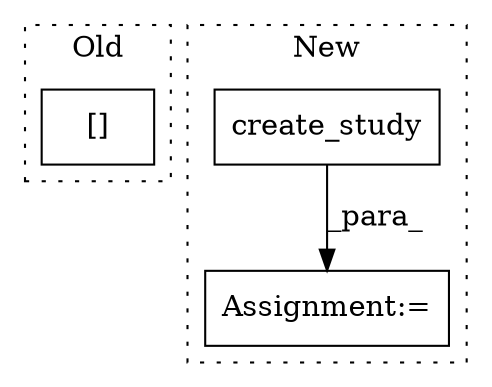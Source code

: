 digraph G {
subgraph cluster0 {
1 [label="[]" a="2" s="1239,1270" l="20,1" shape="box"];
label = "Old";
style="dotted";
}
subgraph cluster1 {
2 [label="create_study" a="32" s="1953,1976" l="13,1" shape="box"];
3 [label="Assignment:=" a="7" s="1945" l="1" shape="box"];
label = "New";
style="dotted";
}
2 -> 3 [label="_para_"];
}